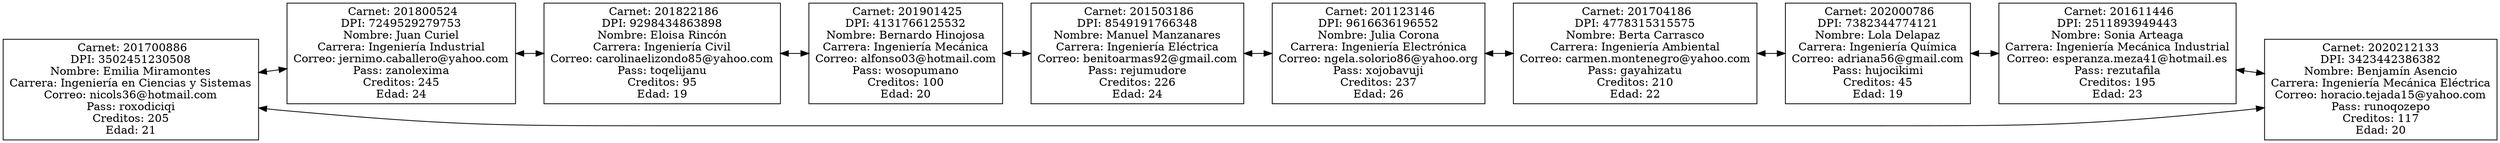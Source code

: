 digraph G{
 rankdir = LR; 
node [shape=box]; 
compound=true; 
"0x1317258"[label=" Carnet: 201700886
DPI: 3502451230508
Nombre: Emilia Miramontes
Carrera: Ingeniería en Ciencias y Sistemas
Correo: nicols36@hotmail.com
Pass: roxodiciqi
Creditos: 205
Edad: 21
"];
"0x13173f0"[label=" Carnet: 201800524
DPI: 7249529279753
Nombre: Juan Curiel
Carrera: Ingeniería Industrial
Correo: jernimo.caballero@yahoo.com
Pass: zanolexima
Creditos: 245
Edad: 24
"];
"0x13175a8"[label=" Carnet: 201822186
DPI: 9298434863898
Nombre: Eloisa Rincón
Carrera: Ingeniería Civil
Correo: carolinaelizondo85@yahoo.com
Pass: toqelijanu
Creditos: 95
Edad: 19
"];
"0x131b0b0"[label=" Carnet: 201901425
DPI: 4131766125532
Nombre: Bernardo Hinojosa
Carrera: Ingeniería Mecánica
Correo: alfonso03@hotmail.com
Pass: wosopumano
Creditos: 100
Edad: 20
"];
"0x131b430"[label=" Carnet: 201503186
DPI: 8549191766348
Nombre: Manuel Manzanares
Carrera: Ingeniería Eléctrica
Correo: benitoarmas92@gmail.com
Pass: rejumudore
Creditos: 226
Edad: 24
"];
"0x131b548"[label=" Carnet: 201123146
DPI: 9616636196552
Nombre: Julia Corona
Carrera: Ingeniería Electrónica
Correo: ngela.solorio86@yahoo.org
Pass: xojobavuji
Creditos: 237
Edad: 26
"];
"0x131b660"[label=" Carnet: 201704186
DPI: 4778315315575
Nombre: Berta Carrasco
Carrera: Ingeniería Ambiental
Correo: carmen.montenegro@yahoo.com
Pass: gayahizatu
Creditos: 210
Edad: 22
"];
"0x131b778"[label=" Carnet: 202000786
DPI: 7382344774121
Nombre: Lola Delapaz
Carrera: Ingeniería Química
Correo: adriana56@gmail.com
Pass: hujocikimi
Creditos: 45
Edad: 19
"];
"0x131c108"[label=" Carnet: 201611446
DPI: 2511893949443
Nombre: Sonia Arteaga
Carrera: Ingeniería Mecánica Industrial
Correo: esperanza.meza41@hotmail.es
Pass: rezutafila
Creditos: 195
Edad: 23
"];
"0x131c288"[label="Carnet: 2020212133
DPI: 3423442386382
Nombre: Benjamín Asencio
Carrera: Ingeniería Mecánica Eléctrica
Correo: horacio.tejada15@yahoo.com
Pass: runoqozepo
Creditos: 117
Edad: 20
"];
"0x1317258" -> "0x13173f0" [dir="both"];
"0x13173f0" -> "0x13175a8" [dir="both"];
"0x13175a8" -> "0x131b0b0" [dir="both"];
"0x131b0b0" -> "0x131b430" [dir="both"];
"0x131b430" -> "0x131b548" [dir="both"];
"0x131b548" -> "0x131b660" [dir="both"];
"0x131b660" -> "0x131b778" [dir="both"];
"0x131b778" -> "0x131c108" [dir="both"];
"0x131c108" -> "0x131c288" [dir="both"];
"0x131c288" -> "0x1317258"[dir="both"];

}

